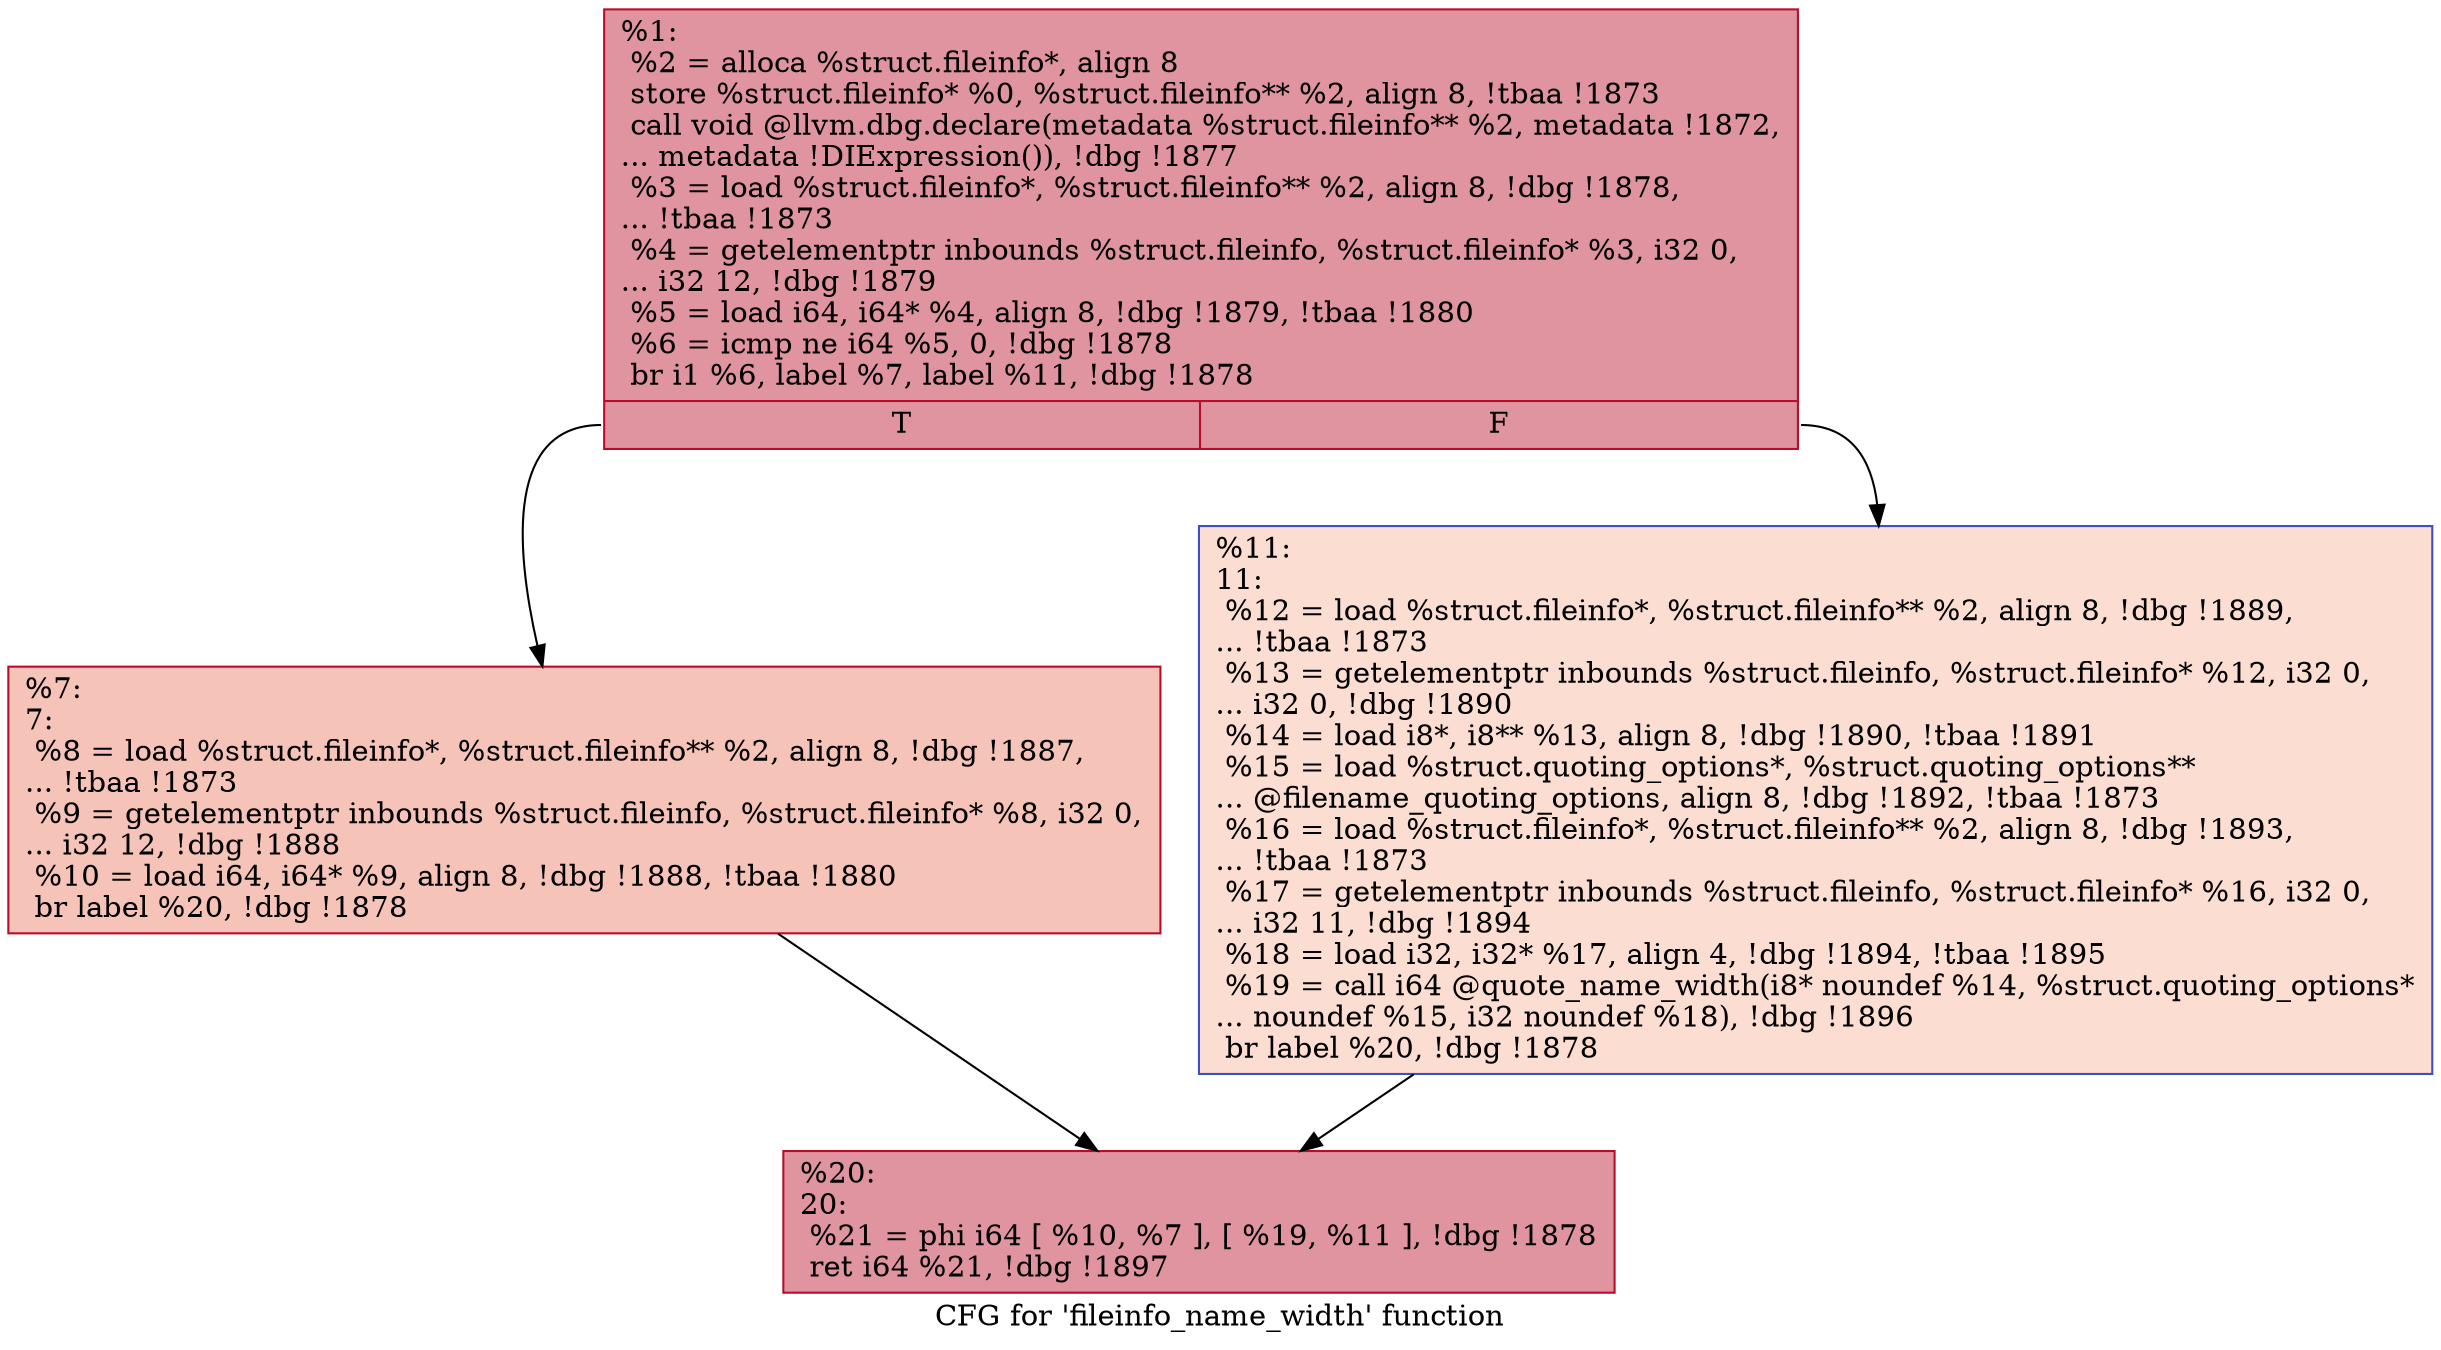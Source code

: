 digraph "CFG for 'fileinfo_name_width' function" {
	label="CFG for 'fileinfo_name_width' function";

	Node0x20b9990 [shape=record,color="#b70d28ff", style=filled, fillcolor="#b70d2870",label="{%1:\l  %2 = alloca %struct.fileinfo*, align 8\l  store %struct.fileinfo* %0, %struct.fileinfo** %2, align 8, !tbaa !1873\l  call void @llvm.dbg.declare(metadata %struct.fileinfo** %2, metadata !1872,\l... metadata !DIExpression()), !dbg !1877\l  %3 = load %struct.fileinfo*, %struct.fileinfo** %2, align 8, !dbg !1878,\l... !tbaa !1873\l  %4 = getelementptr inbounds %struct.fileinfo, %struct.fileinfo* %3, i32 0,\l... i32 12, !dbg !1879\l  %5 = load i64, i64* %4, align 8, !dbg !1879, !tbaa !1880\l  %6 = icmp ne i64 %5, 0, !dbg !1878\l  br i1 %6, label %7, label %11, !dbg !1878\l|{<s0>T|<s1>F}}"];
	Node0x20b9990:s0 -> Node0x20bbcf0;
	Node0x20b9990:s1 -> Node0x20bbd70;
	Node0x20bbcf0 [shape=record,color="#b70d28ff", style=filled, fillcolor="#e8765c70",label="{%7:\l7:                                                \l  %8 = load %struct.fileinfo*, %struct.fileinfo** %2, align 8, !dbg !1887,\l... !tbaa !1873\l  %9 = getelementptr inbounds %struct.fileinfo, %struct.fileinfo* %8, i32 0,\l... i32 12, !dbg !1888\l  %10 = load i64, i64* %9, align 8, !dbg !1888, !tbaa !1880\l  br label %20, !dbg !1878\l}"];
	Node0x20bbcf0 -> Node0x20bbdc0;
	Node0x20bbd70 [shape=record,color="#3d50c3ff", style=filled, fillcolor="#f7b39670",label="{%11:\l11:                                               \l  %12 = load %struct.fileinfo*, %struct.fileinfo** %2, align 8, !dbg !1889,\l... !tbaa !1873\l  %13 = getelementptr inbounds %struct.fileinfo, %struct.fileinfo* %12, i32 0,\l... i32 0, !dbg !1890\l  %14 = load i8*, i8** %13, align 8, !dbg !1890, !tbaa !1891\l  %15 = load %struct.quoting_options*, %struct.quoting_options**\l... @filename_quoting_options, align 8, !dbg !1892, !tbaa !1873\l  %16 = load %struct.fileinfo*, %struct.fileinfo** %2, align 8, !dbg !1893,\l... !tbaa !1873\l  %17 = getelementptr inbounds %struct.fileinfo, %struct.fileinfo* %16, i32 0,\l... i32 11, !dbg !1894\l  %18 = load i32, i32* %17, align 4, !dbg !1894, !tbaa !1895\l  %19 = call i64 @quote_name_width(i8* noundef %14, %struct.quoting_options*\l... noundef %15, i32 noundef %18), !dbg !1896\l  br label %20, !dbg !1878\l}"];
	Node0x20bbd70 -> Node0x20bbdc0;
	Node0x20bbdc0 [shape=record,color="#b70d28ff", style=filled, fillcolor="#b70d2870",label="{%20:\l20:                                               \l  %21 = phi i64 [ %10, %7 ], [ %19, %11 ], !dbg !1878\l  ret i64 %21, !dbg !1897\l}"];
}
